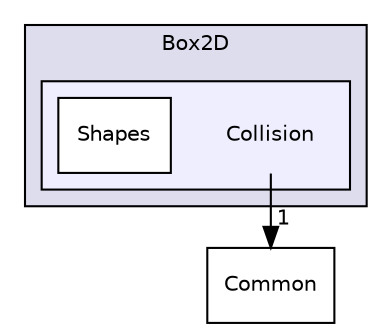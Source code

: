 digraph "src/core/Box2D/Box2D/Collision" {
  compound=true
  node [ fontsize="10", fontname="Helvetica"];
  edge [ labelfontsize="10", labelfontname="Helvetica"];
  subgraph clusterdir_7d8d7d5161893fb2a8310fdb4edfb2e0 {
    graph [ bgcolor="#ddddee", pencolor="black", label="Box2D" fontname="Helvetica", fontsize="10", URL="dir_7d8d7d5161893fb2a8310fdb4edfb2e0.html"]
  subgraph clusterdir_e2594b00aa3dad32419da6fbb3231296 {
    graph [ bgcolor="#eeeeff", pencolor="black", label="" URL="dir_e2594b00aa3dad32419da6fbb3231296.html"];
    dir_e2594b00aa3dad32419da6fbb3231296 [shape=plaintext label="Collision"];
    dir_3d8641f7551989fcde3f6d0c7d3bc2c5 [shape=box label="Shapes" color="black" fillcolor="white" style="filled" URL="dir_3d8641f7551989fcde3f6d0c7d3bc2c5.html"];
  }
  }
  dir_6d2d5d7f67fce43e94d78b1cff7d559e [shape=box label="Common" URL="dir_6d2d5d7f67fce43e94d78b1cff7d559e.html"];
  dir_e2594b00aa3dad32419da6fbb3231296->dir_6d2d5d7f67fce43e94d78b1cff7d559e [headlabel="1", labeldistance=1.5 headhref="dir_000004_000006.html"];
}
